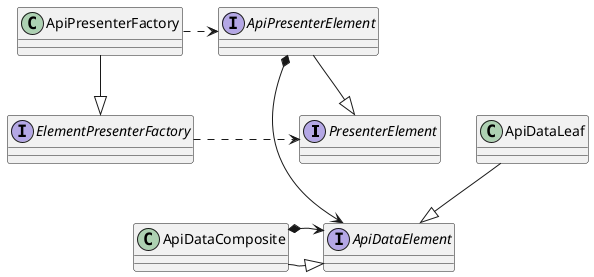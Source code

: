 @startuml
'Factory for presenter element'
interface PresenterElement
interface ElementPresenterFactory
'Composite for Api Data'
interface ApiDataElement
interface ApiPresenterElement

'Factory for presenter element'
class ApiPresenterFactory
'Composite for Api Data'
class ApiDataLeaf
class ApiDataComposite

ApiPresenterFactory     --|> ElementPresenterFactory
ApiPresenterElement     --|> PresenterElement
ApiDataComposite        -|> ApiDataElement
ApiDataLeaf             --|> ApiDataElement
ApiPresenterFactory     .> ApiPresenterElement

ElementPresenterFactory .> PresenterElement
ApiPresenterElement     *---> ApiDataElement
ApiDataComposite        *-> ApiDataElement

@enduml